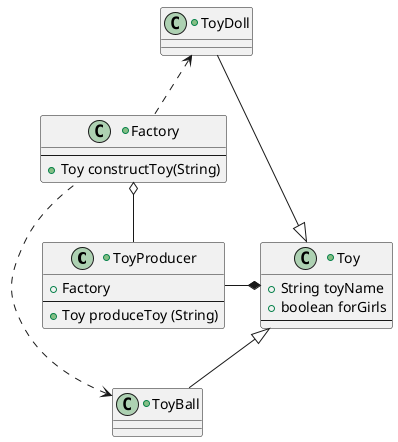@startuml

+class ToyProducer{
        +{field} Factory
    --
        +{method} Toy produceToy (String)
}

+class Toy{
        +{field} String toyName
        +{field} boolean forGirls
    --
}

+class ToyBall extends Toy{
}

+class ToyDoll extends Toy{
}

+class Factory{
    --
        +{method} Toy constructToy(String)
}

ToyProducer -right-* Toy

ToyProducer -up-o Factory
Factory .up.> ToyBall
Factory .up.> ToyDoll

@enduml